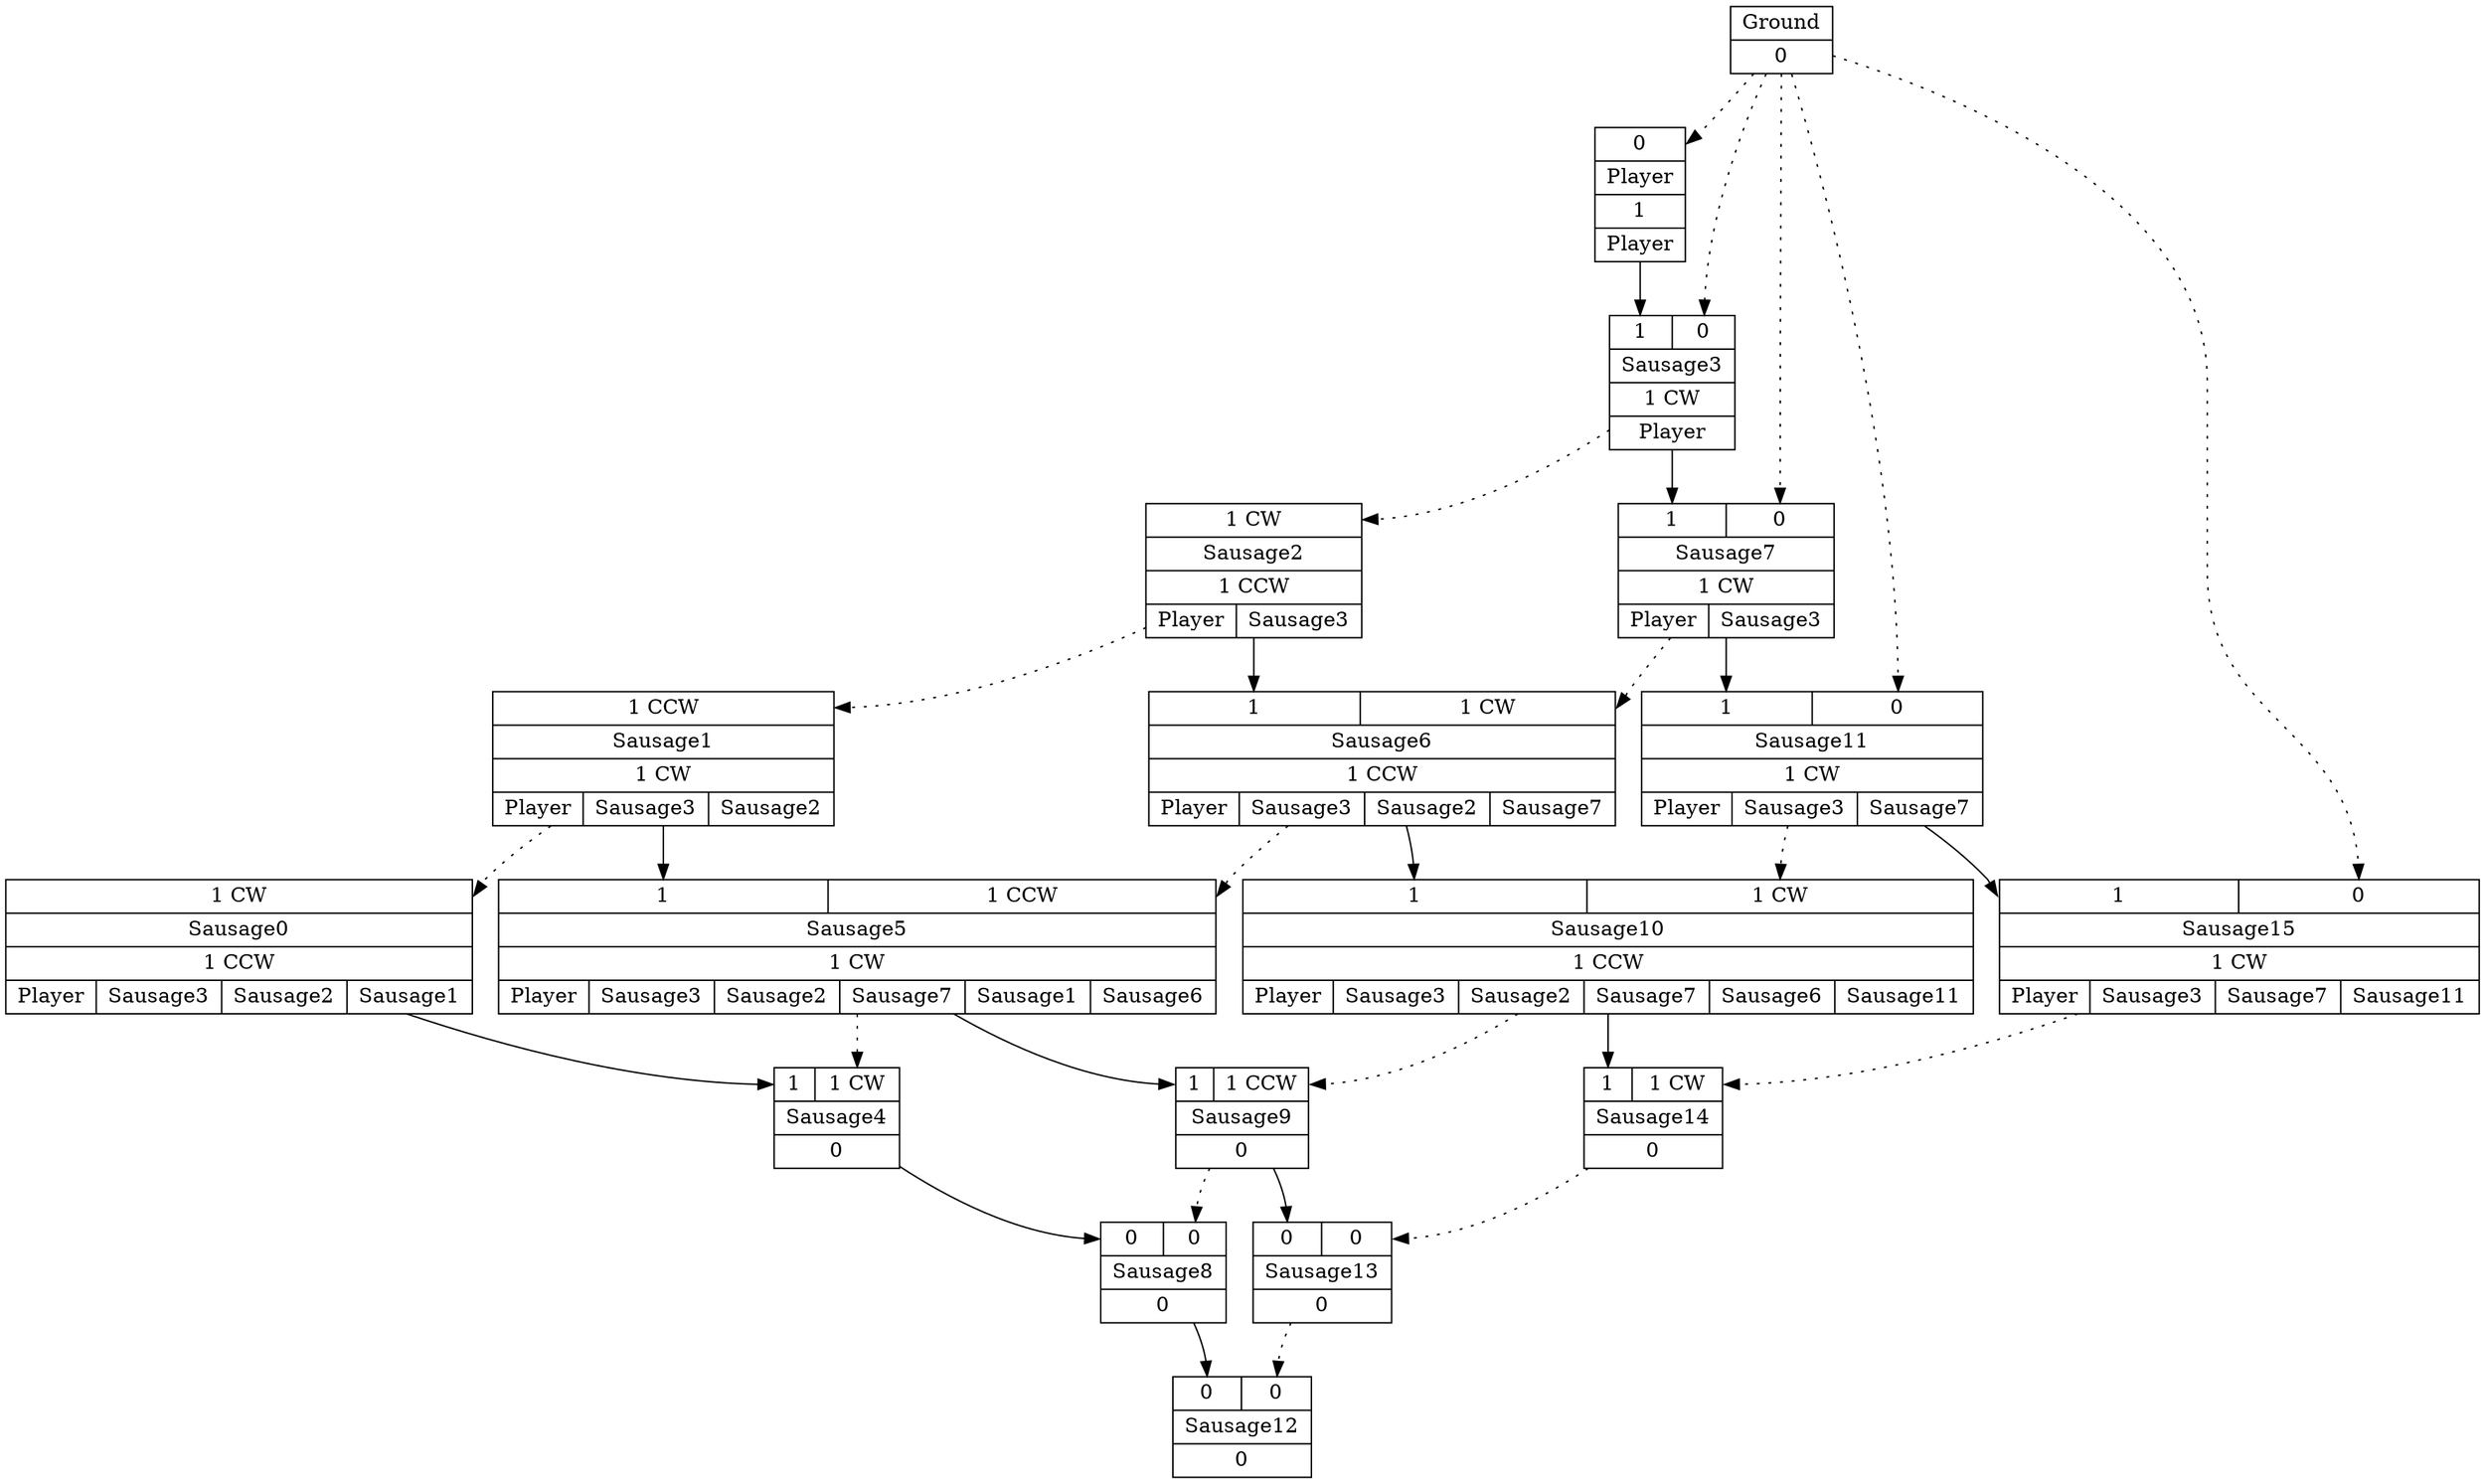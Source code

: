 digraph G {
node [shape=record];
Player[ label ="{{<GroundP>0}|{Player}|<PlayerOUT>1|{Player}}"];
Ground[ label ="{{Ground}|<GroundOUT>0}"];
Sausage3[ label ="{{<Player>1|<GroundP>0}|{Sausage3}|<Sausage3OUT>1 CW|{Player}}"];
Sausage2[ label ="{{<Sausage3P>1 CW}|{Sausage2}|<Sausage2OUT>1 CCW|{Player|Sausage3}}"];
Sausage7[ label ="{{<Sausage3>1|<GroundP>0}|{Sausage7}|<Sausage7OUT>1 CW|{Player|Sausage3}}"];
Sausage1[ label ="{{<Sausage2P>1 CCW}|{Sausage1}|<Sausage1OUT>1 CW|{Player|Sausage3|Sausage2}}"];
Sausage6[ label ="{{<Sausage2>1|<Sausage7P>1 CW}|{Sausage6}|<Sausage6OUT>1 CCW|{Player|Sausage3|Sausage2|Sausage7}}"];
Sausage11[ label ="{{<Sausage7>1|<GroundP>0}|{Sausage11}|<Sausage11OUT>1 CW|{Player|Sausage3|Sausage7}}"];
Sausage0[ label ="{{<Sausage1P>1 CW}|{Sausage0}|<Sausage0OUT>1 CCW|{Player|Sausage3|Sausage2|Sausage1}}"];
Sausage5[ label ="{{<Sausage1>1|<Sausage6P>1 CCW}|{Sausage5}|<Sausage5OUT>1 CW|{Player|Sausage3|Sausage2|Sausage7|Sausage1|Sausage6}}"];
Sausage10[ label ="{{<Sausage6>1|<Sausage11P>1 CW}|{Sausage10}|<Sausage10OUT>1 CCW|{Player|Sausage3|Sausage2|Sausage7|Sausage6|Sausage11}}"];
Sausage15[ label ="{{<Sausage11>1|<GroundP>0}|{Sausage15}|<Sausage15OUT>1 CW|{Player|Sausage3|Sausage7|Sausage11}}"];
Sausage4[ label ="{{<Sausage0>1|<Sausage5P>1 CW}|{Sausage4}|<Sausage4OUT>0}"];
Sausage9[ label ="{{<Sausage5>1|<Sausage10P>1 CCW}|{Sausage9}|<Sausage9OUT>0}"];
Sausage14[ label ="{{<Sausage10>1|<Sausage15P>1 CW}|{Sausage14}|<Sausage14OUT>0}"];
Sausage8[ label ="{{<Sausage4>0|<Sausage9P>0}|{Sausage8}|<Sausage8OUT>0}"];
Sausage13[ label ="{{<Sausage9>0|<Sausage14P>0}|{Sausage13}|<Sausage13OUT>0}"];
Sausage12[ label ="{{<Sausage8>0|<Sausage13P>0}|{Sausage12}|<Sausage12OUT>0}"];
	"Ground" -> "Player":GroundP [style=dotted];
	"Player" -> "Sausage3":Player;
	"Ground" -> "Sausage3":GroundP [style=dotted];
	"Sausage3" -> "Sausage2":Sausage3P [style=dotted];
	"Sausage3" -> "Sausage7":Sausage3;
	"Sausage2" -> "Sausage1":Sausage2P [style=dotted];
	"Sausage2" -> "Sausage6":Sausage2;
	"Ground" -> "Sausage7":GroundP [style=dotted];
	"Sausage7" -> "Sausage6":Sausage7P [style=dotted];
	"Sausage7" -> "Sausage11":Sausage7;
	"Sausage1" -> "Sausage0":Sausage1P [style=dotted];
	"Sausage1" -> "Sausage5":Sausage1;
	"Sausage6" -> "Sausage5":Sausage6P [style=dotted];
	"Sausage6" -> "Sausage10":Sausage6;
	"Ground" -> "Sausage11":GroundP [style=dotted];
	"Sausage11" -> "Sausage10":Sausage11P [style=dotted];
	"Sausage11" -> "Sausage15":Sausage11;
	"Sausage0" -> "Sausage4":Sausage0;
	"Sausage5" -> "Sausage4":Sausage5P [style=dotted];
	"Sausage5" -> "Sausage9":Sausage5;
	"Sausage10" -> "Sausage9":Sausage10P [style=dotted];
	"Sausage10" -> "Sausage14":Sausage10;
	"Ground" -> "Sausage15":GroundP [style=dotted];
	"Sausage15" -> "Sausage14":Sausage15P [style=dotted];
	"Sausage4" -> "Sausage8":Sausage4;
	"Sausage9" -> "Sausage8":Sausage9P [style=dotted];
	"Sausage9" -> "Sausage13":Sausage9;
	"Sausage14" -> "Sausage13":Sausage14P [style=dotted];
	"Sausage8" -> "Sausage12":Sausage8;
	"Sausage13" -> "Sausage12":Sausage13P [style=dotted];
}